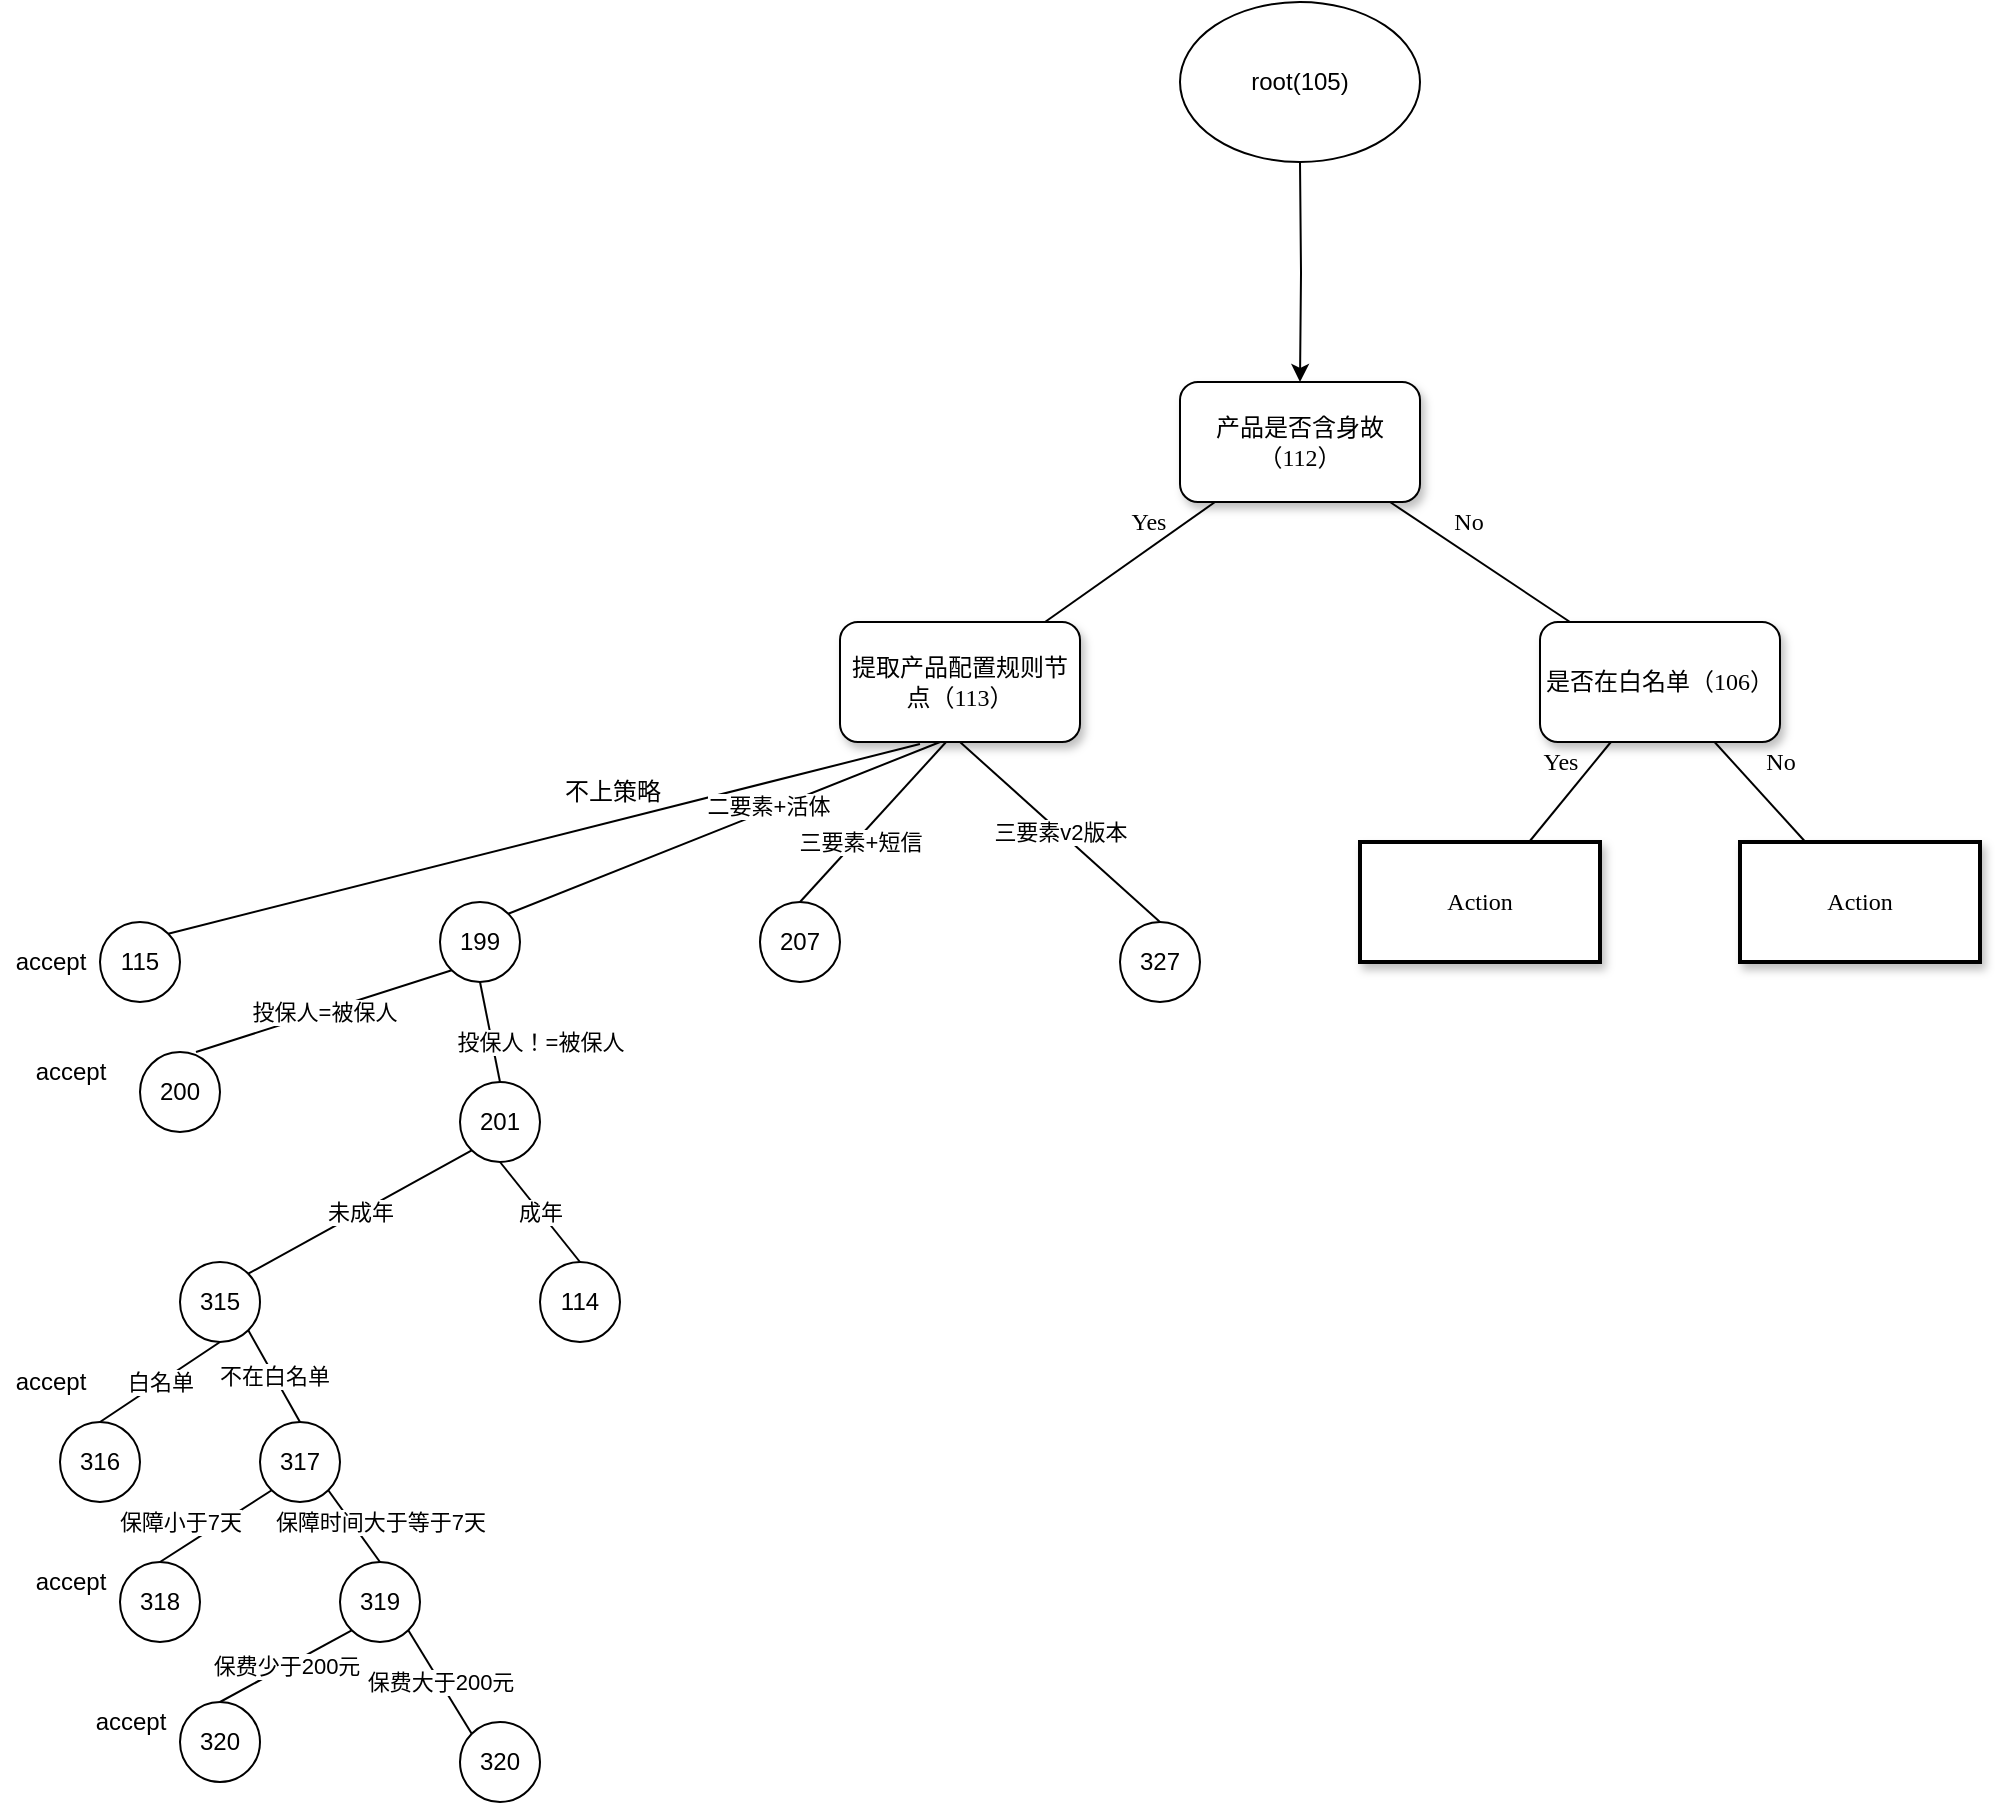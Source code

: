 <mxfile version="13.8.2" type="github">
  <diagram name="Page-1" id="10a91c8b-09ff-31b1-d368-03940ed4cc9e">
    <mxGraphModel dx="1422" dy="1595" grid="1" gridSize="10" guides="1" tooltips="1" connect="1" arrows="1" fold="1" page="1" pageScale="1" pageWidth="1100" pageHeight="850" background="#ffffff" math="0" shadow="0">
      <root>
        <mxCell id="0" />
        <mxCell id="1" parent="0" />
        <mxCell id="62893188c0fa7362-1" value="产品是否含身故（112）" style="whiteSpace=wrap;html=1;rounded=1;shadow=1;labelBackgroundColor=none;strokeWidth=1;fontFamily=Verdana;fontSize=12;align=center;" parent="1" vertex="1">
          <mxGeometry x="600" y="50" width="120" height="60" as="geometry" />
        </mxCell>
        <mxCell id="62893188c0fa7362-2" value="提取产品配置规则节点（113）" style="whiteSpace=wrap;html=1;rounded=1;shadow=1;labelBackgroundColor=none;strokeWidth=1;fontFamily=Verdana;fontSize=12;align=center;" parent="1" vertex="1">
          <mxGeometry x="430" y="170" width="120" height="60" as="geometry" />
        </mxCell>
        <mxCell id="62893188c0fa7362-3" value="是否在白名单（106）" style="whiteSpace=wrap;html=1;rounded=1;shadow=1;labelBackgroundColor=none;strokeWidth=1;fontFamily=Verdana;fontSize=12;align=center;" parent="1" vertex="1">
          <mxGeometry x="780" y="170" width="120" height="60" as="geometry" />
        </mxCell>
        <mxCell id="62893188c0fa7362-4" value="No" style="rounded=0;html=1;labelBackgroundColor=none;startArrow=none;startFill=0;startSize=5;endArrow=none;endFill=0;endSize=5;jettySize=auto;orthogonalLoop=1;strokeWidth=1;fontFamily=Verdana;fontSize=12" parent="1" source="62893188c0fa7362-1" target="62893188c0fa7362-3" edge="1">
          <mxGeometry x="-0.3" y="13" relative="1" as="geometry">
            <mxPoint as="offset" />
          </mxGeometry>
        </mxCell>
        <mxCell id="62893188c0fa7362-5" value="Yes" style="rounded=0;html=1;labelBackgroundColor=none;startArrow=none;startFill=0;startSize=5;endArrow=none;endFill=0;endSize=5;jettySize=auto;orthogonalLoop=1;strokeWidth=1;fontFamily=Verdana;fontSize=12" parent="1" source="62893188c0fa7362-1" target="62893188c0fa7362-2" edge="1">
          <mxGeometry x="-0.359" y="-11" relative="1" as="geometry">
            <mxPoint as="offset" />
          </mxGeometry>
        </mxCell>
        <mxCell id="62893188c0fa7362-10" value="&lt;span&gt;Action&lt;/span&gt;" style="whiteSpace=wrap;html=1;rounded=0;shadow=1;labelBackgroundColor=none;strokeWidth=2;fontFamily=Verdana;fontSize=12;align=center;" parent="1" vertex="1">
          <mxGeometry x="690" y="280" width="120" height="60" as="geometry" />
        </mxCell>
        <mxCell id="62893188c0fa7362-11" value="&lt;span&gt;Action&lt;/span&gt;" style="whiteSpace=wrap;html=1;rounded=0;shadow=1;labelBackgroundColor=none;strokeWidth=2;fontFamily=Verdana;fontSize=12;align=center;" parent="1" vertex="1">
          <mxGeometry x="880" y="280" width="120" height="60" as="geometry" />
        </mxCell>
        <mxCell id="62893188c0fa7362-14" value="不上策略" style="rounded=0;html=1;labelBackgroundColor=none;startArrow=none;startFill=0;startSize=5;endArrow=none;endFill=0;endSize=5;jettySize=auto;orthogonalLoop=1;strokeWidth=1;fontFamily=Verdana;fontSize=12;exitX=0.333;exitY=1.017;exitDx=0;exitDy=0;exitPerimeter=0;entryX=1;entryY=0;entryDx=0;entryDy=0;" parent="1" source="62893188c0fa7362-2" target="k_FtLC-OP6g6ujeGB-re-13" edge="1">
          <mxGeometry x="-0.2" y="-14" relative="1" as="geometry">
            <mxPoint as="offset" />
            <mxPoint x="170" y="309.474" as="targetPoint" />
          </mxGeometry>
        </mxCell>
        <mxCell id="62893188c0fa7362-16" value="Yes" style="rounded=0;html=1;labelBackgroundColor=none;startArrow=none;startFill=0;startSize=5;endArrow=none;endFill=0;endSize=5;jettySize=auto;orthogonalLoop=1;strokeWidth=1;fontFamily=Verdana;fontSize=12" parent="1" source="62893188c0fa7362-3" target="62893188c0fa7362-10" edge="1">
          <mxGeometry x="-0.261" y="-13" relative="1" as="geometry">
            <mxPoint as="offset" />
          </mxGeometry>
        </mxCell>
        <mxCell id="62893188c0fa7362-17" value="No" style="rounded=0;html=1;labelBackgroundColor=none;startArrow=none;startFill=0;startSize=5;endArrow=none;endFill=0;endSize=5;jettySize=auto;orthogonalLoop=1;strokeWidth=1;fontFamily=Verdana;fontSize=12" parent="1" source="62893188c0fa7362-3" target="62893188c0fa7362-11" edge="1">
          <mxGeometry x="-0.129" y="17" relative="1" as="geometry">
            <mxPoint as="offset" />
          </mxGeometry>
        </mxCell>
        <mxCell id="k_FtLC-OP6g6ujeGB-re-1" value="root(105)" style="ellipse;whiteSpace=wrap;html=1;" vertex="1" parent="1">
          <mxGeometry x="600" y="-140" width="120" height="80" as="geometry" />
        </mxCell>
        <mxCell id="k_FtLC-OP6g6ujeGB-re-9" style="edgeStyle=orthogonalEdgeStyle;rounded=0;orthogonalLoop=1;jettySize=auto;html=1;entryX=0.5;entryY=0;entryDx=0;entryDy=0;" edge="1" parent="1" target="62893188c0fa7362-1">
          <mxGeometry relative="1" as="geometry">
            <mxPoint x="660" y="-60" as="sourcePoint" />
          </mxGeometry>
        </mxCell>
        <mxCell id="k_FtLC-OP6g6ujeGB-re-12" value="二要素+活体" style="endArrow=none;html=1;exitX=1;exitY=0;exitDx=0;exitDy=0;entryX=0.417;entryY=1;entryDx=0;entryDy=0;entryPerimeter=0;" edge="1" parent="1" source="k_FtLC-OP6g6ujeGB-re-14" target="62893188c0fa7362-2">
          <mxGeometry x="0.211" y="2" width="50" height="50" relative="1" as="geometry">
            <mxPoint x="300" y="310" as="sourcePoint" />
            <mxPoint x="450" y="230" as="targetPoint" />
            <mxPoint as="offset" />
          </mxGeometry>
        </mxCell>
        <mxCell id="k_FtLC-OP6g6ujeGB-re-13" value="115" style="ellipse;whiteSpace=wrap;html=1;aspect=fixed;" vertex="1" parent="1">
          <mxGeometry x="60" y="320" width="40" height="40" as="geometry" />
        </mxCell>
        <mxCell id="k_FtLC-OP6g6ujeGB-re-14" value="199" style="ellipse;whiteSpace=wrap;html=1;aspect=fixed;" vertex="1" parent="1">
          <mxGeometry x="230" y="310" width="40" height="40" as="geometry" />
        </mxCell>
        <mxCell id="k_FtLC-OP6g6ujeGB-re-16" value="207" style="ellipse;whiteSpace=wrap;html=1;aspect=fixed;" vertex="1" parent="1">
          <mxGeometry x="390" y="310" width="40" height="40" as="geometry" />
        </mxCell>
        <mxCell id="k_FtLC-OP6g6ujeGB-re-17" value="" style="endArrow=none;html=1;entryX=0.442;entryY=1;entryDx=0;entryDy=0;entryPerimeter=0;exitX=0.5;exitY=0;exitDx=0;exitDy=0;" edge="1" parent="1" source="k_FtLC-OP6g6ujeGB-re-16" target="62893188c0fa7362-2">
          <mxGeometry width="50" height="50" relative="1" as="geometry">
            <mxPoint x="520" y="450" as="sourcePoint" />
            <mxPoint x="570" y="400" as="targetPoint" />
          </mxGeometry>
        </mxCell>
        <mxCell id="k_FtLC-OP6g6ujeGB-re-18" value="三要素+短信" style="edgeLabel;html=1;align=center;verticalAlign=middle;resizable=0;points=[];" vertex="1" connectable="0" parent="k_FtLC-OP6g6ujeGB-re-17">
          <mxGeometry x="0.241" y="1" relative="1" as="geometry">
            <mxPoint x="-14.44" y="20.15" as="offset" />
          </mxGeometry>
        </mxCell>
        <mxCell id="k_FtLC-OP6g6ujeGB-re-19" value="327" style="ellipse;whiteSpace=wrap;html=1;aspect=fixed;" vertex="1" parent="1">
          <mxGeometry x="570" y="320" width="40" height="40" as="geometry" />
        </mxCell>
        <mxCell id="k_FtLC-OP6g6ujeGB-re-22" value="三要素v2版本" style="endArrow=none;html=1;entryX=0.5;entryY=1;entryDx=0;entryDy=0;exitX=0.5;exitY=0;exitDx=0;exitDy=0;" edge="1" parent="1" source="k_FtLC-OP6g6ujeGB-re-19" target="62893188c0fa7362-2">
          <mxGeometry width="50" height="50" relative="1" as="geometry">
            <mxPoint x="520" y="450" as="sourcePoint" />
            <mxPoint x="570" y="400" as="targetPoint" />
          </mxGeometry>
        </mxCell>
        <mxCell id="k_FtLC-OP6g6ujeGB-re-23" value="accept" style="text;html=1;align=center;verticalAlign=middle;resizable=0;points=[];autosize=1;" vertex="1" parent="1">
          <mxGeometry x="10" y="330" width="50" height="20" as="geometry" />
        </mxCell>
        <mxCell id="k_FtLC-OP6g6ujeGB-re-24" value="200" style="ellipse;whiteSpace=wrap;html=1;aspect=fixed;" vertex="1" parent="1">
          <mxGeometry x="80" y="385" width="40" height="40" as="geometry" />
        </mxCell>
        <mxCell id="k_FtLC-OP6g6ujeGB-re-25" value="201" style="ellipse;whiteSpace=wrap;html=1;aspect=fixed;" vertex="1" parent="1">
          <mxGeometry x="240" y="400" width="40" height="40" as="geometry" />
        </mxCell>
        <mxCell id="k_FtLC-OP6g6ujeGB-re-26" value="投保人=被保人" style="endArrow=none;html=1;entryX=0;entryY=1;entryDx=0;entryDy=0;exitX=0.7;exitY=0;exitDx=0;exitDy=0;exitPerimeter=0;" edge="1" parent="1" source="k_FtLC-OP6g6ujeGB-re-24" target="k_FtLC-OP6g6ujeGB-re-14">
          <mxGeometry width="50" height="50" relative="1" as="geometry">
            <mxPoint x="520" y="450" as="sourcePoint" />
            <mxPoint x="570" y="400" as="targetPoint" />
          </mxGeometry>
        </mxCell>
        <mxCell id="k_FtLC-OP6g6ujeGB-re-27" value="投保人！=被保人" style="endArrow=none;html=1;entryX=0.5;entryY=1;entryDx=0;entryDy=0;exitX=0.5;exitY=0;exitDx=0;exitDy=0;" edge="1" parent="1" source="k_FtLC-OP6g6ujeGB-re-25" target="k_FtLC-OP6g6ujeGB-re-14">
          <mxGeometry x="-0.385" y="-24" width="50" height="50" relative="1" as="geometry">
            <mxPoint x="520" y="450" as="sourcePoint" />
            <mxPoint x="570" y="400" as="targetPoint" />
            <mxPoint as="offset" />
          </mxGeometry>
        </mxCell>
        <mxCell id="k_FtLC-OP6g6ujeGB-re-28" value="accept" style="text;html=1;align=center;verticalAlign=middle;resizable=0;points=[];autosize=1;" vertex="1" parent="1">
          <mxGeometry x="20" y="385" width="50" height="20" as="geometry" />
        </mxCell>
        <mxCell id="k_FtLC-OP6g6ujeGB-re-29" value="315" style="ellipse;whiteSpace=wrap;html=1;aspect=fixed;" vertex="1" parent="1">
          <mxGeometry x="100" y="490" width="40" height="40" as="geometry" />
        </mxCell>
        <mxCell id="k_FtLC-OP6g6ujeGB-re-30" value="114" style="ellipse;whiteSpace=wrap;html=1;aspect=fixed;" vertex="1" parent="1">
          <mxGeometry x="280" y="490" width="40" height="40" as="geometry" />
        </mxCell>
        <mxCell id="k_FtLC-OP6g6ujeGB-re-31" value="未成年" style="endArrow=none;html=1;entryX=0;entryY=1;entryDx=0;entryDy=0;exitX=1;exitY=0;exitDx=0;exitDy=0;" edge="1" parent="1" source="k_FtLC-OP6g6ujeGB-re-29" target="k_FtLC-OP6g6ujeGB-re-25">
          <mxGeometry width="50" height="50" relative="1" as="geometry">
            <mxPoint x="520" y="450" as="sourcePoint" />
            <mxPoint x="570" y="400" as="targetPoint" />
          </mxGeometry>
        </mxCell>
        <mxCell id="k_FtLC-OP6g6ujeGB-re-32" value="成年" style="endArrow=none;html=1;entryX=0.5;entryY=1;entryDx=0;entryDy=0;exitX=0.5;exitY=0;exitDx=0;exitDy=0;" edge="1" parent="1" source="k_FtLC-OP6g6ujeGB-re-30" target="k_FtLC-OP6g6ujeGB-re-25">
          <mxGeometry width="50" height="50" relative="1" as="geometry">
            <mxPoint x="520" y="450" as="sourcePoint" />
            <mxPoint x="570" y="400" as="targetPoint" />
          </mxGeometry>
        </mxCell>
        <mxCell id="k_FtLC-OP6g6ujeGB-re-33" value="316" style="ellipse;whiteSpace=wrap;html=1;aspect=fixed;" vertex="1" parent="1">
          <mxGeometry x="40" y="570" width="40" height="40" as="geometry" />
        </mxCell>
        <mxCell id="k_FtLC-OP6g6ujeGB-re-35" value="白名单" style="endArrow=none;html=1;entryX=0.5;entryY=1;entryDx=0;entryDy=0;exitX=0.5;exitY=0;exitDx=0;exitDy=0;" edge="1" parent="1" source="k_FtLC-OP6g6ujeGB-re-33" target="k_FtLC-OP6g6ujeGB-re-29">
          <mxGeometry width="50" height="50" relative="1" as="geometry">
            <mxPoint x="520" y="450" as="sourcePoint" />
            <mxPoint x="570" y="400" as="targetPoint" />
          </mxGeometry>
        </mxCell>
        <mxCell id="k_FtLC-OP6g6ujeGB-re-37" value="317" style="ellipse;whiteSpace=wrap;html=1;aspect=fixed;" vertex="1" parent="1">
          <mxGeometry x="140" y="570" width="40" height="40" as="geometry" />
        </mxCell>
        <mxCell id="k_FtLC-OP6g6ujeGB-re-38" value="accept" style="text;html=1;align=center;verticalAlign=middle;resizable=0;points=[];autosize=1;" vertex="1" parent="1">
          <mxGeometry x="10" y="540" width="50" height="20" as="geometry" />
        </mxCell>
        <mxCell id="k_FtLC-OP6g6ujeGB-re-39" value="不在白名单" style="endArrow=none;html=1;entryX=1;entryY=1;entryDx=0;entryDy=0;exitX=0.5;exitY=0;exitDx=0;exitDy=0;" edge="1" parent="1" source="k_FtLC-OP6g6ujeGB-re-37" target="k_FtLC-OP6g6ujeGB-re-29">
          <mxGeometry width="50" height="50" relative="1" as="geometry">
            <mxPoint x="520" y="450" as="sourcePoint" />
            <mxPoint x="570" y="400" as="targetPoint" />
          </mxGeometry>
        </mxCell>
        <mxCell id="k_FtLC-OP6g6ujeGB-re-40" value="318" style="ellipse;whiteSpace=wrap;html=1;aspect=fixed;" vertex="1" parent="1">
          <mxGeometry x="70" y="640" width="40" height="40" as="geometry" />
        </mxCell>
        <mxCell id="k_FtLC-OP6g6ujeGB-re-41" value="319" style="ellipse;whiteSpace=wrap;html=1;aspect=fixed;" vertex="1" parent="1">
          <mxGeometry x="180" y="640" width="40" height="40" as="geometry" />
        </mxCell>
        <mxCell id="k_FtLC-OP6g6ujeGB-re-42" value="" style="endArrow=none;html=1;entryX=0;entryY=1;entryDx=0;entryDy=0;exitX=0.5;exitY=0;exitDx=0;exitDy=0;" edge="1" parent="1" source="k_FtLC-OP6g6ujeGB-re-40" target="k_FtLC-OP6g6ujeGB-re-37">
          <mxGeometry width="50" height="50" relative="1" as="geometry">
            <mxPoint x="520" y="450" as="sourcePoint" />
            <mxPoint x="570" y="400" as="targetPoint" />
          </mxGeometry>
        </mxCell>
        <mxCell id="k_FtLC-OP6g6ujeGB-re-43" value="保障小于7天" style="edgeLabel;html=1;align=center;verticalAlign=middle;resizable=0;points=[];" vertex="1" connectable="0" parent="k_FtLC-OP6g6ujeGB-re-42">
          <mxGeometry x="0.289" y="-4" relative="1" as="geometry">
            <mxPoint x="-28.35" as="offset" />
          </mxGeometry>
        </mxCell>
        <mxCell id="k_FtLC-OP6g6ujeGB-re-44" value="accept" style="text;html=1;align=center;verticalAlign=middle;resizable=0;points=[];autosize=1;" vertex="1" parent="1">
          <mxGeometry x="20" y="640" width="50" height="20" as="geometry" />
        </mxCell>
        <mxCell id="k_FtLC-OP6g6ujeGB-re-45" value="保障时间大于等于7天" style="endArrow=none;html=1;entryX=1;entryY=1;entryDx=0;entryDy=0;exitX=0.5;exitY=0;exitDx=0;exitDy=0;" edge="1" parent="1" source="k_FtLC-OP6g6ujeGB-re-41" target="k_FtLC-OP6g6ujeGB-re-37">
          <mxGeometry x="-0.266" y="-12" width="50" height="50" relative="1" as="geometry">
            <mxPoint x="520" y="450" as="sourcePoint" />
            <mxPoint x="570" y="400" as="targetPoint" />
            <mxPoint as="offset" />
          </mxGeometry>
        </mxCell>
        <mxCell id="k_FtLC-OP6g6ujeGB-re-46" value="320" style="ellipse;whiteSpace=wrap;html=1;aspect=fixed;" vertex="1" parent="1">
          <mxGeometry x="100" y="710" width="40" height="40" as="geometry" />
        </mxCell>
        <mxCell id="k_FtLC-OP6g6ujeGB-re-47" value="保费少于200元" style="endArrow=none;html=1;entryX=0;entryY=1;entryDx=0;entryDy=0;exitX=0.5;exitY=0;exitDx=0;exitDy=0;" edge="1" parent="1" source="k_FtLC-OP6g6ujeGB-re-46" target="k_FtLC-OP6g6ujeGB-re-41">
          <mxGeometry width="50" height="50" relative="1" as="geometry">
            <mxPoint x="520" y="450" as="sourcePoint" />
            <mxPoint x="570" y="400" as="targetPoint" />
          </mxGeometry>
        </mxCell>
        <mxCell id="k_FtLC-OP6g6ujeGB-re-48" value="accept" style="text;html=1;align=center;verticalAlign=middle;resizable=0;points=[];autosize=1;" vertex="1" parent="1">
          <mxGeometry x="50" y="710" width="50" height="20" as="geometry" />
        </mxCell>
        <mxCell id="k_FtLC-OP6g6ujeGB-re-50" value="320" style="ellipse;whiteSpace=wrap;html=1;aspect=fixed;" vertex="1" parent="1">
          <mxGeometry x="240" y="720" width="40" height="40" as="geometry" />
        </mxCell>
        <mxCell id="k_FtLC-OP6g6ujeGB-re-51" value="保费大于200元" style="endArrow=none;html=1;entryX=1;entryY=1;entryDx=0;entryDy=0;exitX=0;exitY=0;exitDx=0;exitDy=0;" edge="1" parent="1" source="k_FtLC-OP6g6ujeGB-re-50" target="k_FtLC-OP6g6ujeGB-re-41">
          <mxGeometry width="50" height="50" relative="1" as="geometry">
            <mxPoint x="520" y="450" as="sourcePoint" />
            <mxPoint x="570" y="400" as="targetPoint" />
          </mxGeometry>
        </mxCell>
      </root>
    </mxGraphModel>
  </diagram>
</mxfile>
